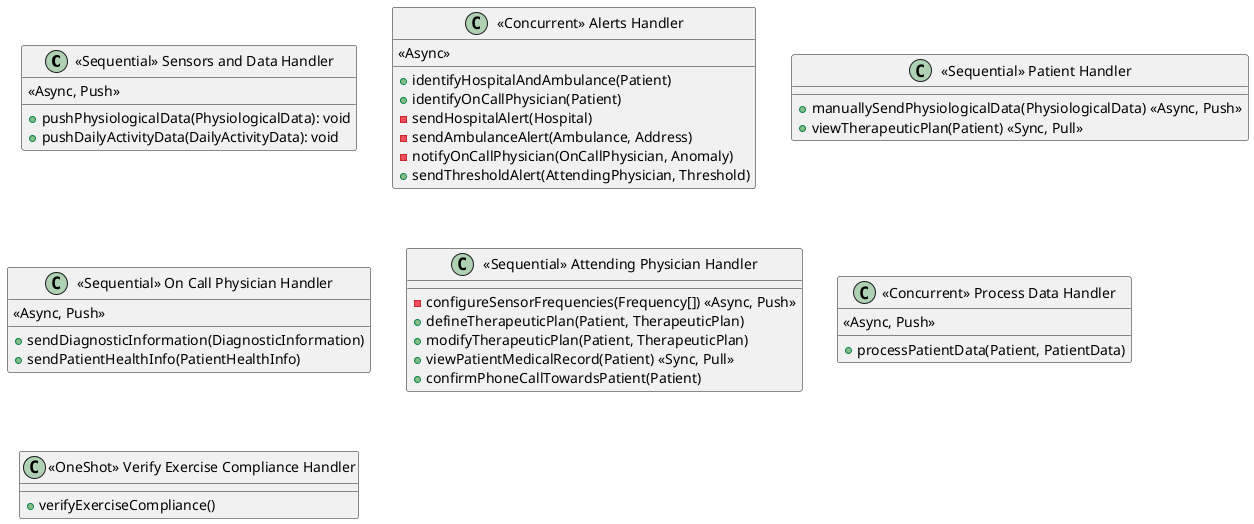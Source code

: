 @startuml data_diagram

class "<<Sequential>> Sensors and Data Handler" as C1 {
  <<Async, Push>>
  + pushPhysiologicalData(PhysiologicalData): void
  + pushDailyActivityData(DailyActivityData): void
}

class "<<Concurrent>> Alerts Handler" as C2 {
  +identifyHospitalAndAmbulance(Patient)
  +identifyOnCallPhysician(Patient)
  <<Async>>
  -sendHospitalAlert(Hospital)
  -sendAmbulanceAlert(Ambulance, Address)
  -notifyOnCallPhysician(OnCallPhysician, Anomaly)
  +sendThresholdAlert(AttendingPhysician, Threshold)
}

class "<<Sequential>> Patient Handler" as C3 {
  +manuallySendPhysiologicalData(PhysiologicalData) <<Async, Push>>
  +viewTherapeuticPlan(Patient) <<Sync, Pull>>
}

class "<<Sequential>> On Call Physician Handler" as C4 {
  <<Async, Push>>
  +sendDiagnosticInformation(DiagnosticInformation)
  +sendPatientHealthInfo(PatientHealthInfo)
}

class "<<Sequential>> Attending Physician Handler" as C5 {
  -configureSensorFrequencies(Frequency[]) <<Async, Push>>
  +defineTherapeuticPlan(Patient, TherapeuticPlan)
  +modifyTherapeuticPlan(Patient, TherapeuticPlan)
  +viewPatientMedicalRecord(Patient) <<Sync, Pull>>
  +confirmPhoneCallTowardsPatient(Patient)
}

class "<<Concurrent>> Process Data Handler" as C6 {
  <<Async, Push>>
  +processPatientData(Patient, PatientData)
}

class "<<OneShot>> Verify Exercise Compliance Handler" as C7 {
  +verifyExerciseCompliance()
}

@enduml
